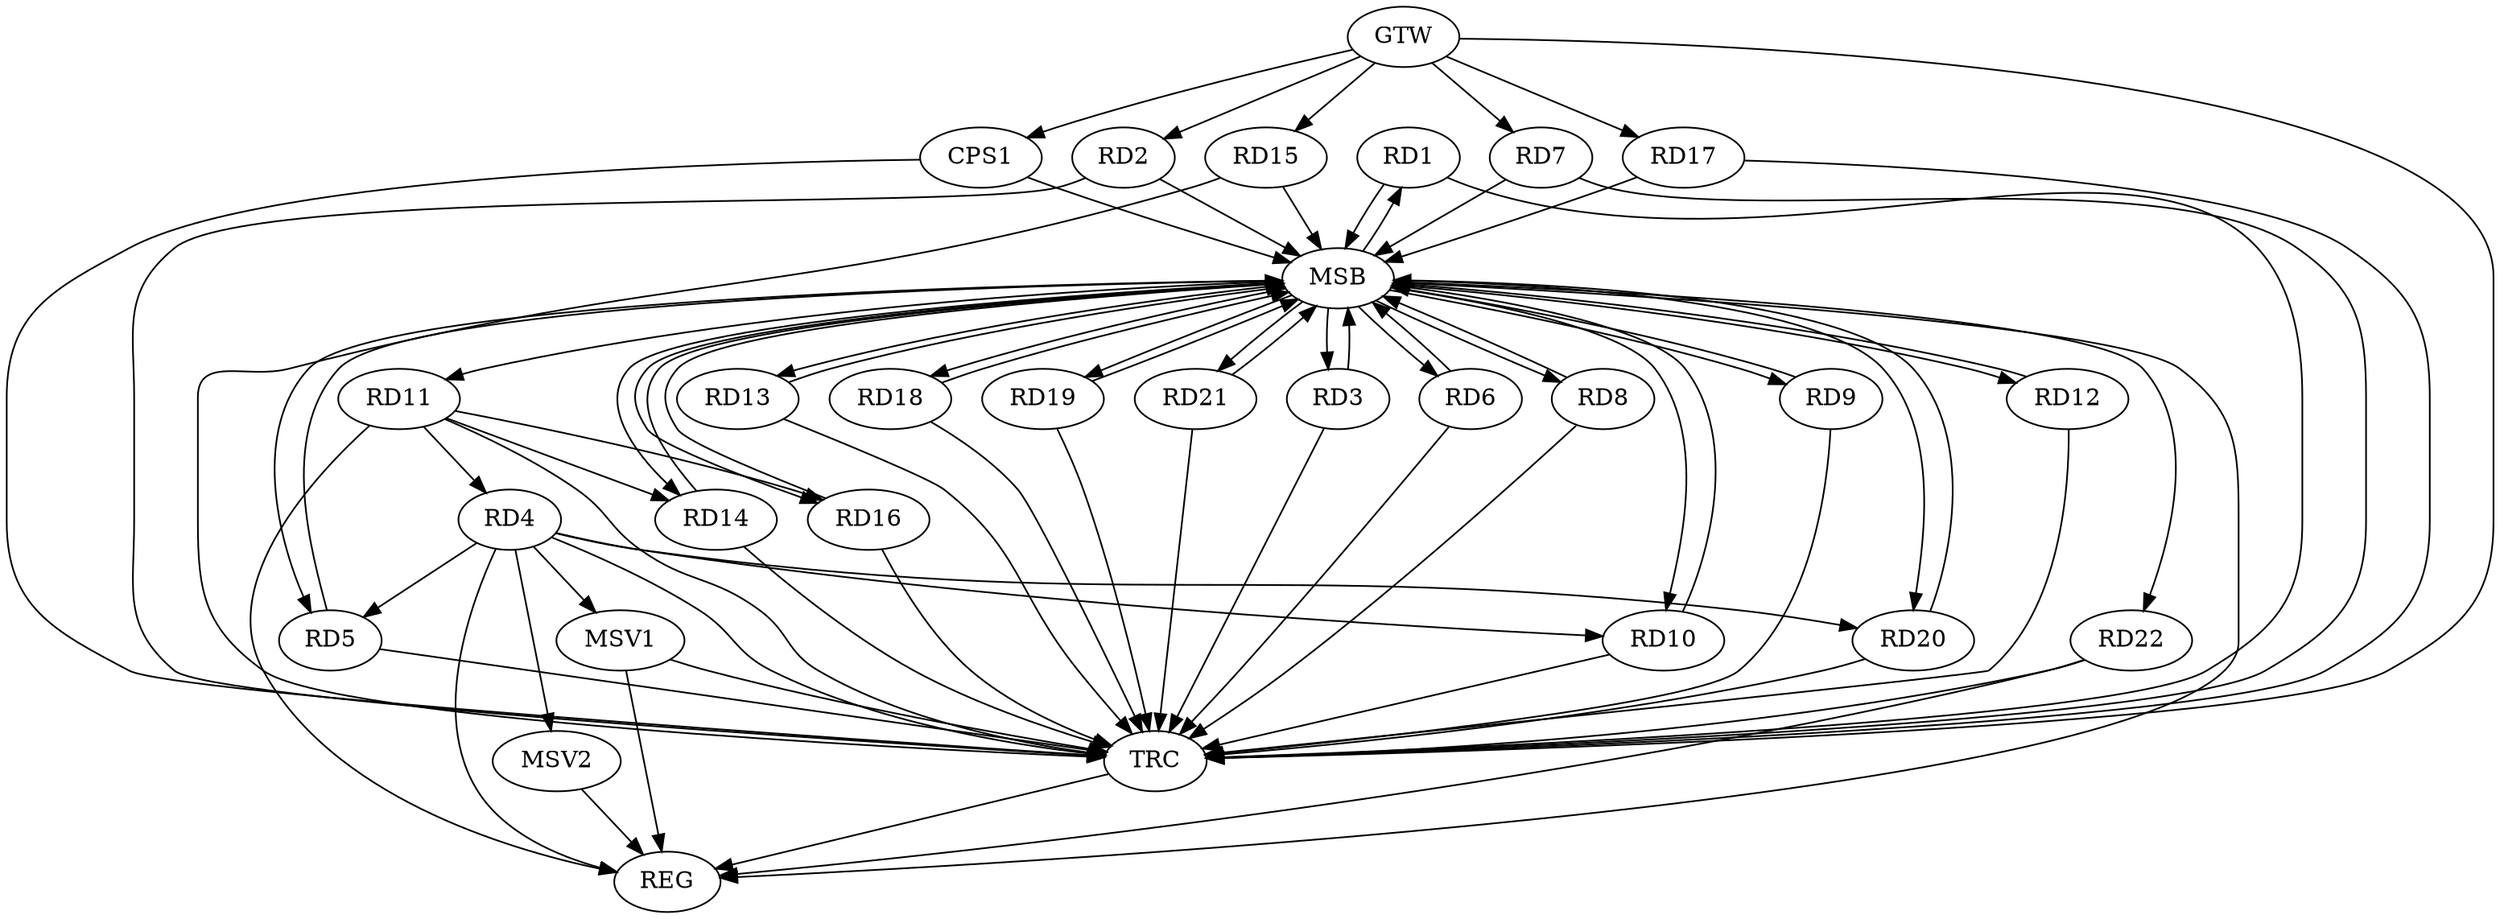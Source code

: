 strict digraph G {
  RD1 [ label="RD1" ];
  RD2 [ label="RD2" ];
  RD3 [ label="RD3" ];
  RD4 [ label="RD4" ];
  RD5 [ label="RD5" ];
  RD6 [ label="RD6" ];
  RD7 [ label="RD7" ];
  RD8 [ label="RD8" ];
  RD9 [ label="RD9" ];
  RD10 [ label="RD10" ];
  RD11 [ label="RD11" ];
  RD12 [ label="RD12" ];
  RD13 [ label="RD13" ];
  RD14 [ label="RD14" ];
  RD15 [ label="RD15" ];
  RD16 [ label="RD16" ];
  RD17 [ label="RD17" ];
  RD18 [ label="RD18" ];
  RD19 [ label="RD19" ];
  RD20 [ label="RD20" ];
  RD21 [ label="RD21" ];
  RD22 [ label="RD22" ];
  CPS1 [ label="CPS1" ];
  GTW [ label="GTW" ];
  REG [ label="REG" ];
  MSB [ label="MSB" ];
  TRC [ label="TRC" ];
  MSV1 [ label="MSV1" ];
  MSV2 [ label="MSV2" ];
  RD4 -> RD5;
  RD4 -> RD10;
  RD11 -> RD4;
  RD4 -> RD20;
  RD11 -> RD14;
  RD11 -> RD16;
  GTW -> RD2;
  GTW -> RD7;
  GTW -> RD15;
  GTW -> RD17;
  GTW -> CPS1;
  RD4 -> REG;
  RD11 -> REG;
  RD22 -> REG;
  RD1 -> MSB;
  MSB -> RD5;
  MSB -> RD13;
  MSB -> REG;
  RD2 -> MSB;
  MSB -> RD1;
  MSB -> RD6;
  MSB -> RD20;
  RD3 -> MSB;
  RD5 -> MSB;
  MSB -> RD14;
  MSB -> RD19;
  RD6 -> MSB;
  RD7 -> MSB;
  MSB -> RD3;
  RD8 -> MSB;
  RD9 -> MSB;
  MSB -> RD8;
  RD10 -> MSB;
  MSB -> RD18;
  RD12 -> MSB;
  MSB -> RD21;
  RD13 -> MSB;
  RD14 -> MSB;
  RD15 -> MSB;
  MSB -> RD11;
  MSB -> RD12;
  MSB -> RD16;
  RD16 -> MSB;
  RD17 -> MSB;
  RD18 -> MSB;
  MSB -> RD9;
  RD19 -> MSB;
  RD20 -> MSB;
  MSB -> RD10;
  RD21 -> MSB;
  MSB -> RD22;
  CPS1 -> MSB;
  RD1 -> TRC;
  RD2 -> TRC;
  RD3 -> TRC;
  RD4 -> TRC;
  RD5 -> TRC;
  RD6 -> TRC;
  RD7 -> TRC;
  RD8 -> TRC;
  RD9 -> TRC;
  RD10 -> TRC;
  RD11 -> TRC;
  RD12 -> TRC;
  RD13 -> TRC;
  RD14 -> TRC;
  RD15 -> TRC;
  RD16 -> TRC;
  RD17 -> TRC;
  RD18 -> TRC;
  RD19 -> TRC;
  RD20 -> TRC;
  RD21 -> TRC;
  RD22 -> TRC;
  CPS1 -> TRC;
  GTW -> TRC;
  TRC -> REG;
  RD4 -> MSV1;
  MSV1 -> REG;
  MSV1 -> TRC;
  RD4 -> MSV2;
  MSV2 -> REG;
}
